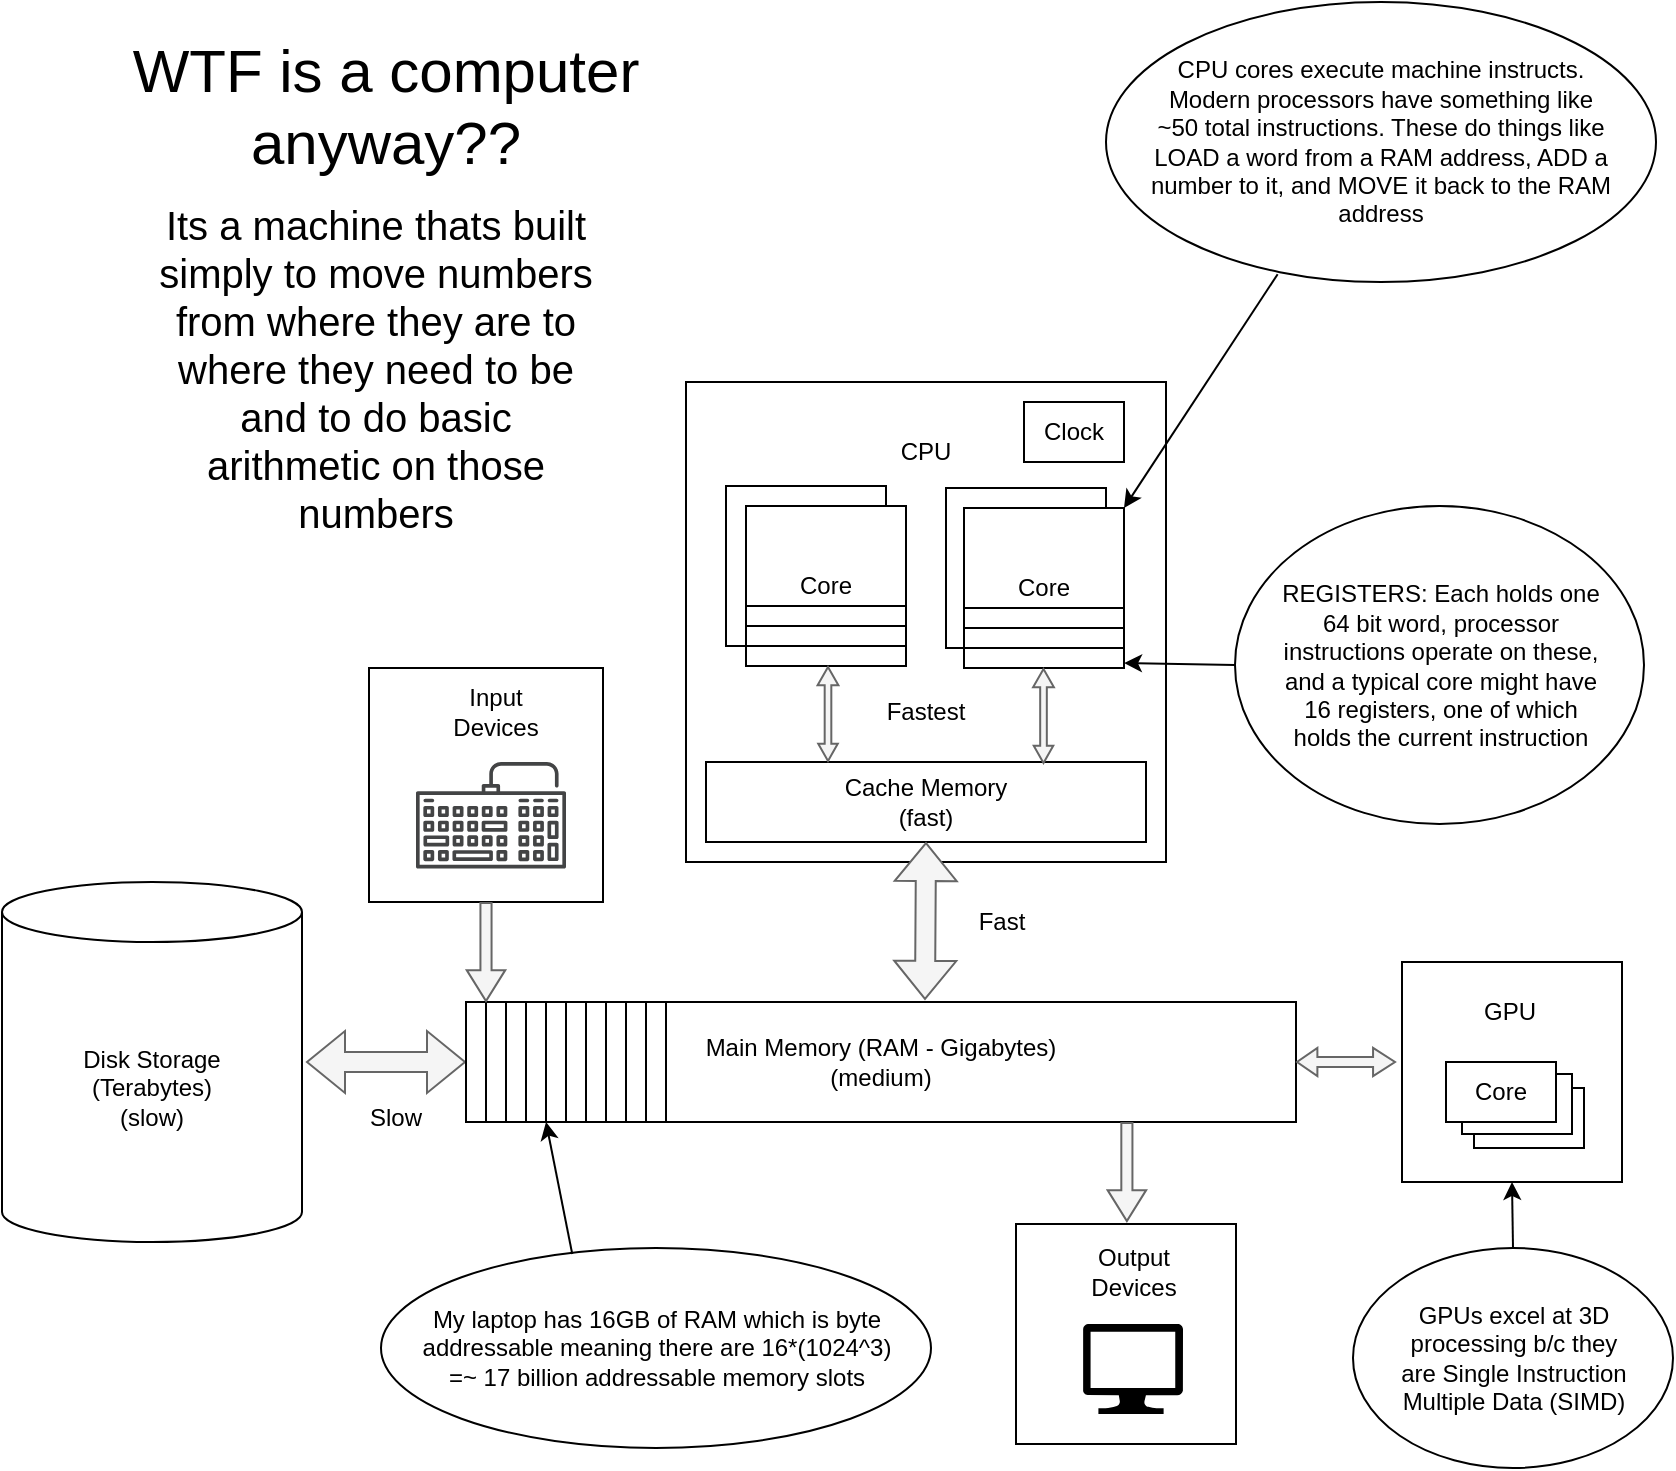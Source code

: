 <mxfile version="21.6.8" type="device">
  <diagram name="Page-1" id="1J6WagQCUvYmf21s5ytZ">
    <mxGraphModel dx="2092" dy="759" grid="1" gridSize="10" guides="1" tooltips="1" connect="1" arrows="1" fold="1" page="1" pageScale="1" pageWidth="850" pageHeight="1100" math="0" shadow="0">
      <root>
        <mxCell id="0" />
        <mxCell id="1" parent="0" />
        <mxCell id="YPh2wvaOejQGUnnW6WLR-1" value="" style="whiteSpace=wrap;html=1;aspect=fixed;" parent="1" vertex="1">
          <mxGeometry x="-505" y="230" width="240" height="240" as="geometry" />
        </mxCell>
        <mxCell id="YPh2wvaOejQGUnnW6WLR-2" value="Core1" style="whiteSpace=wrap;html=1;aspect=fixed;" parent="1" vertex="1">
          <mxGeometry x="-485" y="282" width="80" height="80" as="geometry" />
        </mxCell>
        <mxCell id="YPh2wvaOejQGUnnW6WLR-3" value="Core1" style="whiteSpace=wrap;html=1;aspect=fixed;" parent="1" vertex="1">
          <mxGeometry x="-375" y="283" width="80" height="80" as="geometry" />
        </mxCell>
        <mxCell id="YPh2wvaOejQGUnnW6WLR-5" value="Core" style="whiteSpace=wrap;html=1;aspect=fixed;" parent="1" vertex="1">
          <mxGeometry x="-475" y="292" width="80" height="80" as="geometry" />
        </mxCell>
        <mxCell id="YPh2wvaOejQGUnnW6WLR-6" value="CPU" style="rounded=0;whiteSpace=wrap;html=1;gradientColor=none;strokeColor=none;" parent="1" vertex="1">
          <mxGeometry x="-485" y="250" width="200" height="30" as="geometry" />
        </mxCell>
        <mxCell id="YPh2wvaOejQGUnnW6WLR-7" value="Cache Memory&lt;br&gt;(fast)" style="rounded=0;whiteSpace=wrap;html=1;" parent="1" vertex="1">
          <mxGeometry x="-495" y="420" width="220" height="40" as="geometry" />
        </mxCell>
        <mxCell id="YPh2wvaOejQGUnnW6WLR-8" value="Main Memory (RAM - Gigabytes)&lt;br&gt;(medium)" style="rounded=0;whiteSpace=wrap;html=1;" parent="1" vertex="1">
          <mxGeometry x="-615" y="540" width="415" height="60" as="geometry" />
        </mxCell>
        <mxCell id="YPh2wvaOejQGUnnW6WLR-10" value="Disk Storage&lt;br&gt;(Terabytes)&lt;br&gt;(slow)" style="shape=cylinder3;whiteSpace=wrap;html=1;boundedLbl=1;backgroundOutline=1;size=15;" parent="1" vertex="1">
          <mxGeometry x="-847" y="480" width="150" height="180" as="geometry" />
        </mxCell>
        <mxCell id="YPh2wvaOejQGUnnW6WLR-11" value="" style="shape=flexArrow;endArrow=classic;startArrow=classic;html=1;rounded=0;exitX=0.553;exitY=-0.018;exitDx=0;exitDy=0;entryX=0.5;entryY=1;entryDx=0;entryDy=0;fillColor=#f5f5f5;strokeColor=#666666;exitPerimeter=0;" parent="1" source="YPh2wvaOejQGUnnW6WLR-8" target="YPh2wvaOejQGUnnW6WLR-7" edge="1">
          <mxGeometry width="100" height="100" relative="1" as="geometry">
            <mxPoint x="-425" y="440" as="sourcePoint" />
            <mxPoint x="-325" y="340" as="targetPoint" />
          </mxGeometry>
        </mxCell>
        <mxCell id="YPh2wvaOejQGUnnW6WLR-14" value="" style="shape=flexArrow;endArrow=classic;startArrow=classic;html=1;rounded=0;exitX=0;exitY=0.5;exitDx=0;exitDy=0;fillColor=#f5f5f5;strokeColor=#666666;" parent="1" source="YPh2wvaOejQGUnnW6WLR-8" edge="1">
          <mxGeometry width="100" height="100" relative="1" as="geometry">
            <mxPoint x="-715" y="629" as="sourcePoint" />
            <mxPoint x="-695" y="570" as="targetPoint" />
          </mxGeometry>
        </mxCell>
        <mxCell id="YPh2wvaOejQGUnnW6WLR-15" value="" style="rounded=0;whiteSpace=wrap;html=1;rotation=90;" parent="1" vertex="1">
          <mxGeometry x="-640" y="565" width="60" height="10" as="geometry" />
        </mxCell>
        <mxCell id="YPh2wvaOejQGUnnW6WLR-16" value="" style="rounded=0;whiteSpace=wrap;html=1;rotation=90;" parent="1" vertex="1">
          <mxGeometry x="-630" y="565" width="60" height="10" as="geometry" />
        </mxCell>
        <mxCell id="YPh2wvaOejQGUnnW6WLR-17" value="" style="rounded=0;whiteSpace=wrap;html=1;rotation=90;" parent="1" vertex="1">
          <mxGeometry x="-620" y="565" width="60" height="10" as="geometry" />
        </mxCell>
        <mxCell id="YPh2wvaOejQGUnnW6WLR-18" value="" style="rounded=0;whiteSpace=wrap;html=1;rotation=90;" parent="1" vertex="1">
          <mxGeometry x="-610" y="565" width="60" height="10" as="geometry" />
        </mxCell>
        <mxCell id="YPh2wvaOejQGUnnW6WLR-19" value="" style="rounded=0;whiteSpace=wrap;html=1;rotation=90;" parent="1" vertex="1">
          <mxGeometry x="-600" y="565" width="60" height="10" as="geometry" />
        </mxCell>
        <mxCell id="YPh2wvaOejQGUnnW6WLR-20" value="" style="rounded=0;whiteSpace=wrap;html=1;rotation=90;" parent="1" vertex="1">
          <mxGeometry x="-590" y="565" width="60" height="10" as="geometry" />
        </mxCell>
        <mxCell id="YPh2wvaOejQGUnnW6WLR-21" value="" style="rounded=0;whiteSpace=wrap;html=1;rotation=90;" parent="1" vertex="1">
          <mxGeometry x="-580" y="565" width="60" height="10" as="geometry" />
        </mxCell>
        <mxCell id="YPh2wvaOejQGUnnW6WLR-22" value="" style="rounded=0;whiteSpace=wrap;html=1;rotation=90;" parent="1" vertex="1">
          <mxGeometry x="-570" y="565" width="60" height="10" as="geometry" />
        </mxCell>
        <mxCell id="YPh2wvaOejQGUnnW6WLR-23" value="" style="rounded=0;whiteSpace=wrap;html=1;rotation=90;" parent="1" vertex="1">
          <mxGeometry x="-560" y="565" width="60" height="10" as="geometry" />
        </mxCell>
        <mxCell id="YPh2wvaOejQGUnnW6WLR-24" value="" style="rounded=0;whiteSpace=wrap;html=1;rotation=90;" parent="1" vertex="1">
          <mxGeometry x="-550" y="565" width="60" height="10" as="geometry" />
        </mxCell>
        <mxCell id="YPh2wvaOejQGUnnW6WLR-26" value="My laptop has 16GB of RAM which is byte addressable meaning there are 16*(1024^3) =~ 17 billion addressable memory slots" style="ellipse;whiteSpace=wrap;html=1;labelPadding=2;perimeterSpacing=11;spacingLeft=0;spacing=21;" parent="1" vertex="1">
          <mxGeometry x="-657.5" y="663" width="275" height="100" as="geometry" />
        </mxCell>
        <mxCell id="YPh2wvaOejQGUnnW6WLR-27" value="" style="endArrow=classic;html=1;rounded=0;exitX=0.359;exitY=0.115;exitDx=0;exitDy=0;exitPerimeter=0;entryX=1;entryY=1;entryDx=0;entryDy=0;" parent="1" source="YPh2wvaOejQGUnnW6WLR-26" target="YPh2wvaOejQGUnnW6WLR-19" edge="1">
          <mxGeometry width="50" height="50" relative="1" as="geometry">
            <mxPoint x="-395" y="580" as="sourcePoint" />
            <mxPoint x="-345" y="530" as="targetPoint" />
          </mxGeometry>
        </mxCell>
        <mxCell id="YPh2wvaOejQGUnnW6WLR-28" value="CPU cores execute machine instructs. Modern processors have something like ~50 total instructions. These do things like LOAD a word from a RAM address, ADD a number to it, and MOVE it back to the RAM address" style="ellipse;whiteSpace=wrap;html=1;labelPadding=2;perimeterSpacing=11;spacingLeft=0;spacing=21;" parent="1" vertex="1">
          <mxGeometry x="-295" y="40" width="275" height="140" as="geometry" />
        </mxCell>
        <mxCell id="YPh2wvaOejQGUnnW6WLR-29" value="" style="rounded=0;whiteSpace=wrap;html=1;rotation=-180;" parent="1" vertex="1">
          <mxGeometry x="-475" y="362" width="80" height="10" as="geometry" />
        </mxCell>
        <mxCell id="YPh2wvaOejQGUnnW6WLR-31" value="" style="rounded=0;whiteSpace=wrap;html=1;rotation=-180;" parent="1" vertex="1">
          <mxGeometry x="-475" y="352" width="80" height="10" as="geometry" />
        </mxCell>
        <mxCell id="YPh2wvaOejQGUnnW6WLR-32" value="" style="rounded=0;whiteSpace=wrap;html=1;rotation=-180;" parent="1" vertex="1">
          <mxGeometry x="-475" y="342" width="80" height="10" as="geometry" />
        </mxCell>
        <mxCell id="YPh2wvaOejQGUnnW6WLR-33" value="Core" style="whiteSpace=wrap;html=1;aspect=fixed;" parent="1" vertex="1">
          <mxGeometry x="-366" y="293" width="80" height="80" as="geometry" />
        </mxCell>
        <mxCell id="YPh2wvaOejQGUnnW6WLR-34" value="" style="rounded=0;whiteSpace=wrap;html=1;rotation=-180;" parent="1" vertex="1">
          <mxGeometry x="-366" y="363" width="80" height="10" as="geometry" />
        </mxCell>
        <mxCell id="YPh2wvaOejQGUnnW6WLR-35" value="" style="rounded=0;whiteSpace=wrap;html=1;rotation=-180;" parent="1" vertex="1">
          <mxGeometry x="-366" y="353" width="80" height="10" as="geometry" />
        </mxCell>
        <mxCell id="YPh2wvaOejQGUnnW6WLR-36" value="" style="rounded=0;whiteSpace=wrap;html=1;rotation=-180;" parent="1" vertex="1">
          <mxGeometry x="-366" y="343" width="80" height="10" as="geometry" />
        </mxCell>
        <mxCell id="YPh2wvaOejQGUnnW6WLR-38" value="REGISTERS: Each holds one 64 bit word, processor instructions operate on these, and a typical core might have 16 registers, one of which holds the current instruction" style="ellipse;whiteSpace=wrap;html=1;spacing=23;" parent="1" vertex="1">
          <mxGeometry x="-230.5" y="292" width="204.5" height="159" as="geometry" />
        </mxCell>
        <mxCell id="YPh2wvaOejQGUnnW6WLR-39" value="" style="endArrow=classic;html=1;rounded=0;entryX=0;entryY=0.25;entryDx=0;entryDy=0;exitX=0;exitY=0.5;exitDx=0;exitDy=0;" parent="1" source="YPh2wvaOejQGUnnW6WLR-38" target="YPh2wvaOejQGUnnW6WLR-34" edge="1">
          <mxGeometry width="50" height="50" relative="1" as="geometry">
            <mxPoint x="-235" y="360" as="sourcePoint" />
            <mxPoint x="-345" y="290" as="targetPoint" />
          </mxGeometry>
        </mxCell>
        <mxCell id="YPh2wvaOejQGUnnW6WLR-40" value="" style="shape=flexArrow;endArrow=classic;startArrow=classic;html=1;rounded=0;entryX=0.25;entryY=1;entryDx=0;entryDy=0;fillColor=#f5f5f5;strokeColor=#666666;width=3.322;endSize=2.717;endWidth=6.102;startWidth=5.424;startSize=2.525;" parent="1" edge="1">
          <mxGeometry width="100" height="100" relative="1" as="geometry">
            <mxPoint x="-434" y="420" as="sourcePoint" />
            <mxPoint x="-434" y="372" as="targetPoint" />
          </mxGeometry>
        </mxCell>
        <mxCell id="YPh2wvaOejQGUnnW6WLR-41" value="" style="shape=flexArrow;endArrow=classic;startArrow=classic;html=1;rounded=0;entryX=0.25;entryY=1;entryDx=0;entryDy=0;fillColor=#f5f5f5;strokeColor=#666666;width=3.322;endSize=2.717;endWidth=6.102;startWidth=5.424;startSize=2.525;" parent="1" edge="1">
          <mxGeometry width="100" height="100" relative="1" as="geometry">
            <mxPoint x="-326.25" y="421" as="sourcePoint" />
            <mxPoint x="-326.25" y="373" as="targetPoint" />
          </mxGeometry>
        </mxCell>
        <mxCell id="YPh2wvaOejQGUnnW6WLR-42" value="" style="endArrow=classic;html=1;rounded=0;entryX=1;entryY=0;entryDx=0;entryDy=0;exitX=0.326;exitY=0.908;exitDx=0;exitDy=0;exitPerimeter=0;" parent="1" source="YPh2wvaOejQGUnnW6WLR-28" target="YPh2wvaOejQGUnnW6WLR-33" edge="1">
          <mxGeometry width="50" height="50" relative="1" as="geometry">
            <mxPoint x="-215" y="240" as="sourcePoint" />
            <mxPoint x="-205" y="420" as="targetPoint" />
          </mxGeometry>
        </mxCell>
        <mxCell id="YPh2wvaOejQGUnnW6WLR-43" value="&lt;font style=&quot;font-size: 30px;&quot;&gt;WTF is a computer anyway??&lt;br&gt;&lt;br&gt;&lt;/font&gt;" style="rounded=0;whiteSpace=wrap;html=1;strokeColor=none;fillColor=none;" parent="1" vertex="1">
          <mxGeometry x="-805" y="66" width="300" height="88" as="geometry" />
        </mxCell>
        <mxCell id="YPh2wvaOejQGUnnW6WLR-57" value="" style="whiteSpace=wrap;html=1;aspect=fixed;" parent="1" vertex="1">
          <mxGeometry x="-663.5" y="373" width="117" height="117" as="geometry" />
        </mxCell>
        <mxCell id="YPh2wvaOejQGUnnW6WLR-56" value="" style="sketch=0;pointerEvents=1;shadow=0;dashed=0;html=1;strokeColor=none;fillColor=#434445;aspect=fixed;labelPosition=center;verticalLabelPosition=bottom;verticalAlign=top;align=center;outlineConnect=0;shape=mxgraph.vvd.keyboard;" parent="1" vertex="1">
          <mxGeometry x="-640" y="420" width="75" height="53.25" as="geometry" />
        </mxCell>
        <mxCell id="YPh2wvaOejQGUnnW6WLR-62" value="Input Devices" style="text;html=1;strokeColor=none;fillColor=none;align=center;verticalAlign=middle;whiteSpace=wrap;rounded=0;" parent="1" vertex="1">
          <mxGeometry x="-630" y="380" width="60" height="30" as="geometry" />
        </mxCell>
        <mxCell id="YPh2wvaOejQGUnnW6WLR-64" value="" style="shape=flexArrow;endArrow=classic;html=1;rounded=0;endWidth=12.716;endSize=4.811;width=5.556;exitX=0.5;exitY=1;exitDx=0;exitDy=0;entryX=0;entryY=1;entryDx=0;entryDy=0;fillColor=#f5f5f5;strokeColor=#666666;" parent="1" source="YPh2wvaOejQGUnnW6WLR-57" target="YPh2wvaOejQGUnnW6WLR-16" edge="1">
          <mxGeometry width="50" height="50" relative="1" as="geometry">
            <mxPoint x="-385" y="430" as="sourcePoint" />
            <mxPoint x="-335" y="380" as="targetPoint" />
          </mxGeometry>
        </mxCell>
        <mxCell id="YPh2wvaOejQGUnnW6WLR-69" value="" style="shape=flexArrow;endArrow=classic;html=1;rounded=0;endWidth=12.716;endSize=4.811;width=5.556;exitX=0.5;exitY=1;exitDx=0;exitDy=0;entryX=0;entryY=1;entryDx=0;entryDy=0;fillColor=#f5f5f5;strokeColor=#666666;" parent="1" edge="1">
          <mxGeometry width="50" height="50" relative="1" as="geometry">
            <mxPoint x="-284.56" y="600" as="sourcePoint" />
            <mxPoint x="-284.56" y="650" as="targetPoint" />
          </mxGeometry>
        </mxCell>
        <mxCell id="YPh2wvaOejQGUnnW6WLR-70" value="" style="whiteSpace=wrap;html=1;aspect=fixed;" parent="1" vertex="1">
          <mxGeometry x="-147" y="520" width="110" height="110" as="geometry" />
        </mxCell>
        <mxCell id="YPh2wvaOejQGUnnW6WLR-73" value="Core" style="rounded=0;whiteSpace=wrap;html=1;" parent="1" vertex="1">
          <mxGeometry x="-111" y="583" width="55" height="30" as="geometry" />
        </mxCell>
        <mxCell id="YPh2wvaOejQGUnnW6WLR-72" value="Core" style="rounded=0;whiteSpace=wrap;html=1;" parent="1" vertex="1">
          <mxGeometry x="-117" y="576" width="55" height="30" as="geometry" />
        </mxCell>
        <mxCell id="YPh2wvaOejQGUnnW6WLR-71" value="Core" style="rounded=0;whiteSpace=wrap;html=1;" parent="1" vertex="1">
          <mxGeometry x="-125" y="570" width="55" height="30" as="geometry" />
        </mxCell>
        <mxCell id="YPh2wvaOejQGUnnW6WLR-74" value="GPU" style="text;html=1;strokeColor=none;fillColor=none;align=center;verticalAlign=middle;whiteSpace=wrap;rounded=0;" parent="1" vertex="1">
          <mxGeometry x="-123" y="530" width="60" height="30" as="geometry" />
        </mxCell>
        <mxCell id="YPh2wvaOejQGUnnW6WLR-76" value="" style="shape=flexArrow;endArrow=classic;startArrow=classic;html=1;rounded=0;entryX=1;entryY=0.5;entryDx=0;entryDy=0;fillColor=#f5f5f5;strokeColor=#666666;endWidth=7.943;endSize=3.065;width=5.106;startSize=3.322;startWidth=7.943;" parent="1" target="YPh2wvaOejQGUnnW6WLR-8" edge="1">
          <mxGeometry width="100" height="100" relative="1" as="geometry">
            <mxPoint x="-150" y="570" as="sourcePoint" />
            <mxPoint x="-375" y="470" as="targetPoint" />
          </mxGeometry>
        </mxCell>
        <mxCell id="YPh2wvaOejQGUnnW6WLR-77" value="GPUs excel at 3D processing b/c they are Single Instruction Multiple Data (SIMD)" style="ellipse;whiteSpace=wrap;html=1;spacing=20;" parent="1" vertex="1">
          <mxGeometry x="-171.5" y="663" width="160" height="110" as="geometry" />
        </mxCell>
        <mxCell id="YPh2wvaOejQGUnnW6WLR-78" value="" style="group" parent="1" vertex="1" connectable="0">
          <mxGeometry x="-340" y="651" width="110" height="110" as="geometry" />
        </mxCell>
        <mxCell id="YPh2wvaOejQGUnnW6WLR-66" value="" style="whiteSpace=wrap;html=1;aspect=fixed;" parent="YPh2wvaOejQGUnnW6WLR-78" vertex="1">
          <mxGeometry width="110" height="110" as="geometry" />
        </mxCell>
        <mxCell id="YPh2wvaOejQGUnnW6WLR-65" value="" style="sketch=0;aspect=fixed;pointerEvents=1;shadow=0;dashed=0;html=1;strokeColor=none;labelPosition=center;verticalLabelPosition=bottom;verticalAlign=top;align=center;fillColor=#000000;shape=mxgraph.azure.computer" parent="YPh2wvaOejQGUnnW6WLR-78" vertex="1">
          <mxGeometry x="33.5" y="50" width="50" height="45" as="geometry" />
        </mxCell>
        <mxCell id="YPh2wvaOejQGUnnW6WLR-67" value="Output Devices" style="text;html=1;strokeColor=none;fillColor=none;align=center;verticalAlign=middle;whiteSpace=wrap;rounded=0;" parent="YPh2wvaOejQGUnnW6WLR-78" vertex="1">
          <mxGeometry x="28.5" y="9" width="60" height="30" as="geometry" />
        </mxCell>
        <mxCell id="YPh2wvaOejQGUnnW6WLR-82" value="" style="endArrow=classic;html=1;rounded=0;entryX=0.5;entryY=1;entryDx=0;entryDy=0;exitX=0.5;exitY=0;exitDx=0;exitDy=0;" parent="1" source="YPh2wvaOejQGUnnW6WLR-77" target="YPh2wvaOejQGUnnW6WLR-70" edge="1">
          <mxGeometry width="50" height="50" relative="1" as="geometry">
            <mxPoint x="-377" y="400" as="sourcePoint" />
            <mxPoint x="-327" y="350" as="targetPoint" />
          </mxGeometry>
        </mxCell>
        <mxCell id="YPh2wvaOejQGUnnW6WLR-83" value="&lt;font style=&quot;font-size: 20px;&quot;&gt;Its a machine thats built simply to move numbers from where they are to where they need to be and to do basic arithmetic on those numbers&lt;/font&gt;" style="text;html=1;strokeColor=none;fillColor=none;align=center;verticalAlign=middle;whiteSpace=wrap;rounded=0;" parent="1" vertex="1">
          <mxGeometry x="-770" y="138" width="220" height="170" as="geometry" />
        </mxCell>
        <mxCell id="YPh2wvaOejQGUnnW6WLR-85" value="Slow" style="text;html=1;strokeColor=none;fillColor=none;align=center;verticalAlign=middle;whiteSpace=wrap;rounded=0;" parent="1" vertex="1">
          <mxGeometry x="-680" y="583" width="60" height="30" as="geometry" />
        </mxCell>
        <mxCell id="YPh2wvaOejQGUnnW6WLR-86" value="Fast" style="text;html=1;strokeColor=none;fillColor=none;align=center;verticalAlign=middle;whiteSpace=wrap;rounded=0;" parent="1" vertex="1">
          <mxGeometry x="-377" y="485" width="60" height="30" as="geometry" />
        </mxCell>
        <mxCell id="YPh2wvaOejQGUnnW6WLR-87" value="Fastest" style="text;html=1;strokeColor=none;fillColor=none;align=center;verticalAlign=middle;whiteSpace=wrap;rounded=0;" parent="1" vertex="1">
          <mxGeometry x="-415" y="380" width="60" height="30" as="geometry" />
        </mxCell>
        <mxCell id="JkDWy64XercFXgoT1gKL-1" value="Clock" style="rounded=0;whiteSpace=wrap;html=1;" parent="1" vertex="1">
          <mxGeometry x="-336" y="240" width="50" height="30" as="geometry" />
        </mxCell>
      </root>
    </mxGraphModel>
  </diagram>
</mxfile>
